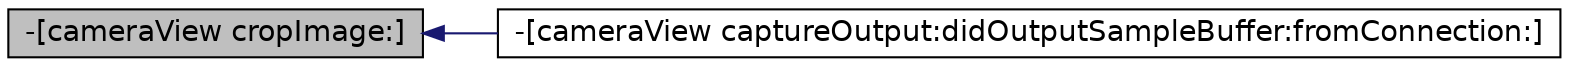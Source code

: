 digraph G
{
  edge [fontname="Helvetica",fontsize="14",labelfontname="Helvetica",labelfontsize="14"];
  node [fontname="Helvetica",fontsize="14",shape=record];
  rankdir=LR;
  Node1 [label="-[cameraView cropImage:]",height=0.2,width=0.4,color="black", fillcolor="grey75", style="filled" fontcolor="black"];
  Node1 -> Node2 [dir=back,color="midnightblue",fontsize="14",style="solid"];
  Node2 [label="-[cameraView captureOutput:didOutputSampleBuffer:fromConnection:]",height=0.2,width=0.4,color="black", fillcolor="white", style="filled",URL="$interfacecamera_view.html#ad02b926ab689e21915abf8cf1a9800cf",tooltip="Delegate to receive, display, and scan incoming video frames."];
}
